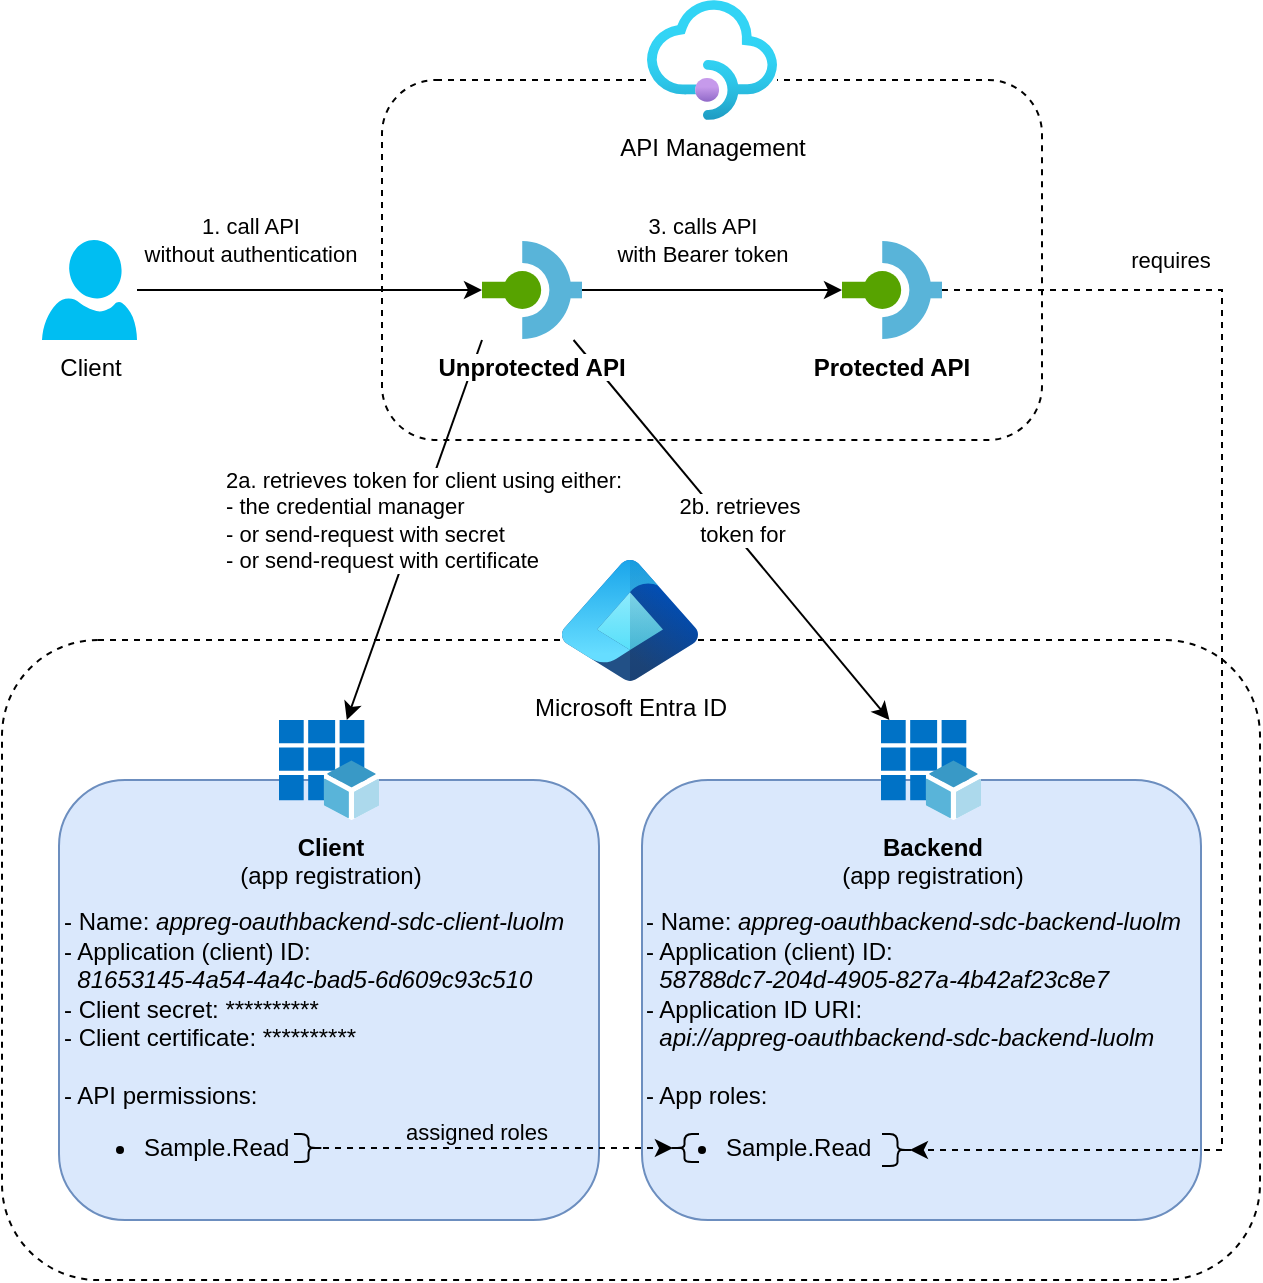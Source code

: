 <mxfile version="28.0.6" pages="5">
  <diagram name="overview" id="v-fH6MzNMlpos3FZSHfg">
    <mxGraphModel dx="1426" dy="841" grid="1" gridSize="10" guides="1" tooltips="1" connect="1" arrows="1" fold="1" page="1" pageScale="1" pageWidth="827" pageHeight="1169" math="0" shadow="0">
      <root>
        <mxCell id="0" />
        <mxCell id="1" parent="0" />
        <mxCell id="c-z1gGyClp4EE-uFw3N3-7" value="" style="rounded=1;whiteSpace=wrap;html=1;dashed=1;" parent="1" vertex="1">
          <mxGeometry x="110" y="390" width="629" height="320" as="geometry" />
        </mxCell>
        <mxCell id="c-z1gGyClp4EE-uFw3N3-1" value="" style="rounded=1;whiteSpace=wrap;html=1;dashed=1;" parent="1" vertex="1">
          <mxGeometry x="300" y="110" width="330" height="180" as="geometry" />
        </mxCell>
        <mxCell id="c-z1gGyClp4EE-uFw3N3-2" value="API Management" style="image;aspect=fixed;html=1;points=[];align=center;fontSize=12;image=img/lib/azure2/app_services/API_Management_Services.svg;imageBackground=default;" parent="1" vertex="1">
          <mxGeometry x="432.5" y="70" width="65" height="60" as="geometry" />
        </mxCell>
        <mxCell id="c-z1gGyClp4EE-uFw3N3-3" value="Protected API" style="shape=image;verticalLabelPosition=bottom;labelBackgroundColor=default;verticalAlign=top;aspect=fixed;imageAspect=0;image=data:image/svg+xml,PHN2ZyB4bWxucz0iaHR0cDovL3d3dy53My5vcmcvMjAwMC9zdmciIHZpZXdCb3g9IjAgMCA1MCA1MCI+JiN4YTsgICAgPHBhdGggZmlsbD0iIzU3YTMwMCIgZD0iTTAgMjAuODRoMTkuNTV2OC4zMkgweiIvPiYjeGE7ICAgIDxwYXRoIGZpbGw9IiM1OWI0ZDkiIGQ9Ik00MS42OCAyMC44NGgxMC4yNnY4LjMySDQxLjY4eiIvPiYjeGE7ICAgIDxjaXJjbGUgZmlsbD0iIzU3YTMwMCIgcj0iOS40NiIgY3k9IjI1IiBjeD0iMjAuMTIiLz4mI3hhOyAgICA8cGF0aCBmaWxsPSIjNTliNGQ5IiBkPSJNMjAuMTIuNDh2MTAuOTZhMSAxIDAgMCAxIDAgMjcuMTR2MTAuOTZhMSAxIDAgMCAwIDAtNDkuMDVaIi8+JiN4YTs8L3N2Zz4=;imageBackground=none;fontStyle=1" parent="1" vertex="1">
          <mxGeometry x="530" y="190" width="50" height="50" as="geometry" />
        </mxCell>
        <mxCell id="c-z1gGyClp4EE-uFw3N3-19" value="2b. retrieves&amp;nbsp;&lt;div&gt;token for&lt;/div&gt;" style="rounded=0;orthogonalLoop=1;jettySize=auto;html=1;" parent="1" source="cBrDTxg3P6peZgdaZP9S-1" target="c-z1gGyClp4EE-uFw3N3-5" edge="1">
          <mxGeometry x="-0.004" y="7" relative="1" as="geometry">
            <mxPoint x="280" y="320" as="sourcePoint" />
            <mxPoint as="offset" />
          </mxGeometry>
        </mxCell>
        <mxCell id="c-z1gGyClp4EE-uFw3N3-20" value="2a. retrieves token for client using either:&lt;div&gt;- the&amp;nbsp;&lt;span style=&quot;background-color: light-dark(#ffffff, var(--ge-dark-color, #121212)); color: light-dark(rgb(0, 0, 0), rgb(255, 255, 255));&quot;&gt;credential manager&lt;/span&gt;&lt;/div&gt;&lt;div&gt;- or send-request with secret&lt;/div&gt;&lt;div&gt;- or send-request with certificate&lt;/div&gt;" style="rounded=0;orthogonalLoop=1;jettySize=auto;html=1;exitX=0;exitY=1;exitDx=0;exitDy=0;align=left;" parent="1" source="cBrDTxg3P6peZgdaZP9S-1" target="c-z1gGyClp4EE-uFw3N3-10" edge="1">
          <mxGeometry x="0.273" y="-92" relative="1" as="geometry">
            <mxPoint x="220" y="330" as="sourcePoint" />
            <mxPoint as="offset" />
          </mxGeometry>
        </mxCell>
        <mxCell id="c-z1gGyClp4EE-uFw3N3-21" value="3. calls API&lt;div&gt;with Bearer token&lt;/div&gt;" style="edgeStyle=orthogonalEdgeStyle;rounded=0;orthogonalLoop=1;jettySize=auto;html=1;" parent="1" source="cBrDTxg3P6peZgdaZP9S-1" target="c-z1gGyClp4EE-uFw3N3-3" edge="1">
          <mxGeometry x="-0.077" y="25" relative="1" as="geometry">
            <mxPoint as="offset" />
          </mxGeometry>
        </mxCell>
        <mxCell id="c-z1gGyClp4EE-uFw3N3-6" value="Client" style="verticalLabelPosition=bottom;html=1;verticalAlign=top;align=center;strokeColor=none;fillColor=#00BEF2;shape=mxgraph.azure.user;fontStyle=0;labelBackgroundColor=default;" parent="1" vertex="1">
          <mxGeometry x="130" y="190" width="47.5" height="50" as="geometry" />
        </mxCell>
        <mxCell id="c-z1gGyClp4EE-uFw3N3-8" value="&lt;div&gt;- Name:&amp;nbsp;&lt;span style=&quot;background-color: transparent;&quot;&gt;&lt;i&gt;appreg-oauthbackend-sdc-backend-luolm&lt;/i&gt;&lt;/span&gt;&lt;/div&gt;- Application (client) ID:&amp;nbsp;&lt;div&gt;&amp;nbsp;&amp;nbsp;&lt;span style=&quot;background-color: transparent;&quot;&gt;&lt;i&gt;58788dc7-204d-4905-827a-4b42af23c8e7&lt;/i&gt;&lt;/span&gt;&lt;/div&gt;&lt;div&gt;- Application ID URI:&amp;nbsp;&lt;br&gt;&lt;i&gt;&amp;nbsp;&amp;nbsp;&lt;/i&gt;&lt;span style=&quot;background-color: transparent;&quot;&gt;&lt;i&gt;api://appreg-oauthbackend-sdc-backend-luolm&lt;/i&gt;&lt;/span&gt;&lt;/div&gt;&lt;div&gt;&lt;br&gt;&lt;/div&gt;&lt;div&gt;- App roles:&lt;/div&gt;&lt;div&gt;&lt;ul&gt;&lt;li&gt;Sample.Read&lt;/li&gt;&lt;/ul&gt;&lt;div&gt;&lt;br&gt;&lt;/div&gt;&lt;/div&gt;" style="rounded=1;whiteSpace=wrap;html=1;fillColor=#dae8fc;strokeColor=#6c8ebf;align=left;verticalAlign=bottom;" parent="1" vertex="1">
          <mxGeometry x="430" y="460" width="279.5" height="220" as="geometry" />
        </mxCell>
        <mxCell id="c-z1gGyClp4EE-uFw3N3-5" value="Backend&lt;div&gt;&lt;span style=&quot;font-weight: normal;&quot;&gt;(app registration)&lt;/span&gt;&lt;/div&gt;" style="image;sketch=0;aspect=fixed;html=1;points=[];align=center;fontSize=12;image=img/lib/mscae/App_Registrations.svg;fontStyle=1;labelBackgroundColor=none;" parent="1" vertex="1">
          <mxGeometry x="549.5" y="430" width="50" height="50" as="geometry" />
        </mxCell>
        <mxCell id="c-z1gGyClp4EE-uFw3N3-9" value="&lt;div&gt;- Name:&amp;nbsp;&lt;span style=&quot;background-color: transparent;&quot;&gt;&lt;i&gt;appreg-oauthbackend-sdc-client-luolm&lt;/i&gt;&lt;/span&gt;&lt;/div&gt;- Application (client) ID:&amp;nbsp;&lt;div&gt;&amp;nbsp;&amp;nbsp;&lt;span style=&quot;background-color: transparent;&quot;&gt;&lt;i&gt;81653145-4a54-4a4c-bad5-6d609c93c510&lt;/i&gt;&lt;/span&gt;&lt;/div&gt;&lt;div&gt;- Client secret: **********&lt;/div&gt;&lt;div&gt;- Client certificate: **********&lt;/div&gt;&lt;div&gt;&lt;br&gt;&lt;/div&gt;&lt;div&gt;- API permissions:&lt;/div&gt;&lt;div&gt;&lt;ul&gt;&lt;li&gt;Sample.Read&lt;/li&gt;&lt;/ul&gt;&lt;/div&gt;&lt;div&gt;&lt;br&gt;&lt;/div&gt;" style="rounded=1;whiteSpace=wrap;html=1;fillColor=#dae8fc;strokeColor=#6c8ebf;align=left;verticalAlign=bottom;" parent="1" vertex="1">
          <mxGeometry x="138.5" y="460" width="270" height="220" as="geometry" />
        </mxCell>
        <mxCell id="c-z1gGyClp4EE-uFw3N3-10" value="Client&lt;div&gt;&lt;span style=&quot;font-weight: normal;&quot;&gt;(app registration)&lt;/span&gt;&lt;/div&gt;" style="image;sketch=0;aspect=fixed;html=1;points=[];align=center;fontSize=12;image=img/lib/mscae/App_Registrations.svg;fontStyle=1;labelBackgroundColor=none;" parent="1" vertex="1">
          <mxGeometry x="248.5" y="430" width="50" height="50" as="geometry" />
        </mxCell>
        <mxCell id="c-z1gGyClp4EE-uFw3N3-13" value="" style="shape=curlyBracket;whiteSpace=wrap;html=1;rounded=1;flipH=1;labelPosition=right;verticalLabelPosition=middle;align=left;verticalAlign=middle;" parent="1" vertex="1">
          <mxGeometry x="256" y="637" width="14.5" height="14" as="geometry" />
        </mxCell>
        <mxCell id="c-z1gGyClp4EE-uFw3N3-15" value="" style="shape=curlyBracket;whiteSpace=wrap;html=1;rounded=1;labelPosition=left;verticalLabelPosition=middle;align=right;verticalAlign=middle;" parent="1" vertex="1">
          <mxGeometry x="444" y="637" width="14.5" height="14" as="geometry" />
        </mxCell>
        <mxCell id="c-z1gGyClp4EE-uFw3N3-16" value="assigned roles" style="edgeStyle=orthogonalEdgeStyle;rounded=0;orthogonalLoop=1;jettySize=auto;html=1;entryX=0.1;entryY=0.5;entryDx=0;entryDy=0;entryPerimeter=0;dashed=1;labelBackgroundColor=none;" parent="1" source="c-z1gGyClp4EE-uFw3N3-13" target="c-z1gGyClp4EE-uFw3N3-15" edge="1">
          <mxGeometry x="-0.123" y="9" relative="1" as="geometry">
            <mxPoint y="1" as="offset" />
          </mxGeometry>
        </mxCell>
        <mxCell id="c-z1gGyClp4EE-uFw3N3-17" value="" style="shape=curlyBracket;whiteSpace=wrap;html=1;rounded=1;flipH=1;labelPosition=right;verticalLabelPosition=middle;align=left;verticalAlign=middle;" parent="1" vertex="1">
          <mxGeometry x="550" y="637" width="15.5" height="16" as="geometry" />
        </mxCell>
        <mxCell id="c-z1gGyClp4EE-uFw3N3-18" value="requires" style="edgeStyle=orthogonalEdgeStyle;rounded=0;orthogonalLoop=1;jettySize=auto;html=1;entryX=0.1;entryY=0.5;entryDx=0;entryDy=0;entryPerimeter=0;dashed=1;" parent="1" source="c-z1gGyClp4EE-uFw3N3-3" target="c-z1gGyClp4EE-uFw3N3-17" edge="1">
          <mxGeometry x="-0.686" y="15" relative="1" as="geometry">
            <Array as="points">
              <mxPoint x="720" y="215" />
              <mxPoint x="720" y="645" />
            </Array>
            <mxPoint as="offset" />
          </mxGeometry>
        </mxCell>
        <mxCell id="cBrDTxg3P6peZgdaZP9S-2" value="1. call API&lt;div&gt;without authentication&lt;/div&gt;" style="edgeStyle=orthogonalEdgeStyle;rounded=0;orthogonalLoop=1;jettySize=auto;html=1;" parent="1" source="c-z1gGyClp4EE-uFw3N3-6" target="cBrDTxg3P6peZgdaZP9S-1" edge="1">
          <mxGeometry x="-0.345" y="25" relative="1" as="geometry">
            <mxPoint as="offset" />
            <mxPoint x="178" y="215" as="sourcePoint" />
            <mxPoint x="565" y="215" as="targetPoint" />
          </mxGeometry>
        </mxCell>
        <mxCell id="cBrDTxg3P6peZgdaZP9S-1" value="Unprotected API" style="shape=image;verticalLabelPosition=bottom;labelBackgroundColor=default;verticalAlign=top;aspect=fixed;imageAspect=0;image=data:image/svg+xml,PHN2ZyB4bWxucz0iaHR0cDovL3d3dy53My5vcmcvMjAwMC9zdmciIHZpZXdCb3g9IjAgMCA1MCA1MCI+JiN4YTsgICAgPHBhdGggZmlsbD0iIzU3YTMwMCIgZD0iTTAgMjAuODRoMTkuNTV2OC4zMkgweiIvPiYjeGE7ICAgIDxwYXRoIGZpbGw9IiM1OWI0ZDkiIGQ9Ik00MS42OCAyMC44NGgxMC4yNnY4LjMySDQxLjY4eiIvPiYjeGE7ICAgIDxjaXJjbGUgZmlsbD0iIzU3YTMwMCIgcj0iOS40NiIgY3k9IjI1IiBjeD0iMjAuMTIiLz4mI3hhOyAgICA8cGF0aCBmaWxsPSIjNTliNGQ5IiBkPSJNMjAuMTIuNDh2MTAuOTZhMSAxIDAgMCAxIDAgMjcuMTR2MTAuOTZhMSAxIDAgMCAwIDAtNDkuMDVaIi8+JiN4YTs8L3N2Zz4=;imageBackground=none;fontStyle=1" parent="1" vertex="1">
          <mxGeometry x="350" y="190" width="50" height="50" as="geometry" />
        </mxCell>
        <mxCell id="c-z1gGyClp4EE-uFw3N3-4" value="Microsoft Entra ID" style="image;aspect=fixed;html=1;points=[];align=center;fontSize=12;image=img/lib/azure2/other/Entra_Identity.svg;" parent="1" vertex="1">
          <mxGeometry x="390" y="350" width="68" height="60.44" as="geometry" />
        </mxCell>
      </root>
    </mxGraphModel>
  </diagram>
  <diagram name="without-authentication" id="KevnOSe8uPVK3kimokcO">
    <mxGraphModel dx="815" dy="481" grid="1" gridSize="10" guides="1" tooltips="1" connect="1" arrows="1" fold="1" page="1" pageScale="1" pageWidth="827" pageHeight="1169" math="0" shadow="0">
      <root>
        <mxCell id="SDoTEkgOmAo_s1_UZNhC-0" />
        <mxCell id="SDoTEkgOmAo_s1_UZNhC-1" parent="SDoTEkgOmAo_s1_UZNhC-0" />
        <mxCell id="SDoTEkgOmAo_s1_UZNhC-2" value="" style="shape=umlLifeline;perimeter=lifelinePerimeter;whiteSpace=wrap;html=1;container=1;dropTarget=0;collapsible=0;recursiveResize=0;outlineConnect=0;portConstraint=eastwest;newEdgeStyle={&quot;curved&quot;:0,&quot;rounded&quot;:0};participant=umlActor;" vertex="1" parent="SDoTEkgOmAo_s1_UZNhC-1">
          <mxGeometry x="40" y="80" width="20" height="190" as="geometry" />
        </mxCell>
        <mxCell id="SDoTEkgOmAo_s1_UZNhC-3" value="Protected API&lt;div&gt;&lt;i&gt;(API Management)&lt;/i&gt;&lt;/div&gt;" style="shape=umlLifeline;perimeter=lifelinePerimeter;whiteSpace=wrap;html=1;container=1;dropTarget=0;collapsible=0;recursiveResize=0;outlineConnect=0;portConstraint=eastwest;newEdgeStyle={&quot;curved&quot;:0,&quot;rounded&quot;:0};" vertex="1" parent="SDoTEkgOmAo_s1_UZNhC-1">
          <mxGeometry x="287.5" y="80" width="110" height="190" as="geometry" />
        </mxCell>
        <mxCell id="SDoTEkgOmAo_s1_UZNhC-4" value="" style="html=1;points=[[0,0,0,0,5],[0,1,0,0,-5],[1,0,0,0,5],[1,1,0,0,-5]];perimeter=orthogonalPerimeter;outlineConnect=0;targetShapes=umlLifeline;portConstraint=eastwest;newEdgeStyle={&quot;curved&quot;:0,&quot;rounded&quot;:0};" vertex="1" parent="SDoTEkgOmAo_s1_UZNhC-3">
          <mxGeometry x="50" y="105" width="10" height="40" as="geometry" />
        </mxCell>
        <mxCell id="SDoTEkgOmAo_s1_UZNhC-7" value="Unrotected API&lt;div&gt;&lt;i&gt;(API Management)&lt;/i&gt;&lt;/div&gt;" style="shape=umlLifeline;perimeter=lifelinePerimeter;whiteSpace=wrap;html=1;container=1;dropTarget=0;collapsible=0;recursiveResize=0;outlineConnect=0;portConstraint=eastwest;newEdgeStyle={&quot;curved&quot;:0,&quot;rounded&quot;:0};" vertex="1" parent="SDoTEkgOmAo_s1_UZNhC-1">
          <mxGeometry x="160" y="80" width="110" height="190" as="geometry" />
        </mxCell>
        <mxCell id="SDoTEkgOmAo_s1_UZNhC-8" value="" style="html=1;points=[[0,0,0,0,5],[0,1,0,0,-5],[1,0,0,0,5],[1,1,0,0,-5]];perimeter=orthogonalPerimeter;outlineConnect=0;targetShapes=umlLifeline;portConstraint=eastwest;newEdgeStyle={&quot;curved&quot;:0,&quot;rounded&quot;:0};" vertex="1" parent="SDoTEkgOmAo_s1_UZNhC-7">
          <mxGeometry x="50" y="80" width="10" height="90" as="geometry" />
        </mxCell>
        <mxCell id="SDoTEkgOmAo_s1_UZNhC-9" value="GET /without-authentication" style="html=1;verticalAlign=bottom;endArrow=block;curved=0;rounded=0;entryX=0;entryY=0;entryDx=0;entryDy=5;" edge="1" parent="SDoTEkgOmAo_s1_UZNhC-1" source="SDoTEkgOmAo_s1_UZNhC-2" target="SDoTEkgOmAo_s1_UZNhC-8">
          <mxGeometry x="-0.004" relative="1" as="geometry">
            <mxPoint x="140" y="165" as="sourcePoint" />
            <mxPoint as="offset" />
          </mxGeometry>
        </mxCell>
        <mxCell id="SDoTEkgOmAo_s1_UZNhC-10" value="401 Unauthorized" style="html=1;verticalAlign=bottom;endArrow=open;dashed=1;endSize=8;curved=0;rounded=0;exitX=0;exitY=1;exitDx=0;exitDy=-5;" edge="1" parent="SDoTEkgOmAo_s1_UZNhC-1" source="SDoTEkgOmAo_s1_UZNhC-8" target="SDoTEkgOmAo_s1_UZNhC-2">
          <mxGeometry relative="1" as="geometry">
            <mxPoint x="140" y="235" as="targetPoint" />
          </mxGeometry>
        </mxCell>
        <mxCell id="SDoTEkgOmAo_s1_UZNhC-11" value="401 Unauthorized" style="html=1;verticalAlign=bottom;endArrow=open;dashed=1;endSize=8;curved=0;rounded=0;exitX=0;exitY=1;exitDx=0;exitDy=-5;" edge="1" parent="SDoTEkgOmAo_s1_UZNhC-1" source="SDoTEkgOmAo_s1_UZNhC-4" target="SDoTEkgOmAo_s1_UZNhC-8">
          <mxGeometry relative="1" as="geometry">
            <mxPoint x="260" y="345" as="targetPoint" />
          </mxGeometry>
        </mxCell>
        <mxCell id="SDoTEkgOmAo_s1_UZNhC-12" value="GET" style="html=1;verticalAlign=bottom;endArrow=block;curved=0;rounded=0;entryX=0;entryY=0;entryDx=0;entryDy=5;" edge="1" parent="SDoTEkgOmAo_s1_UZNhC-1" source="SDoTEkgOmAo_s1_UZNhC-8" target="SDoTEkgOmAo_s1_UZNhC-4">
          <mxGeometry relative="1" as="geometry">
            <mxPoint x="260" y="275" as="sourcePoint" />
          </mxGeometry>
        </mxCell>
      </root>
    </mxGraphModel>
  </diagram>
  <diagram name="credential-manager" id="e_4XBq-jittrBkoRFaAu">
    <mxGraphModel dx="1188" dy="701" grid="1" gridSize="10" guides="1" tooltips="1" connect="1" arrows="1" fold="1" page="1" pageScale="1" pageWidth="827" pageHeight="1169" math="0" shadow="0">
      <root>
        <mxCell id="-7wcxMzF_2Zg92gLCawP-0" />
        <mxCell id="-7wcxMzF_2Zg92gLCawP-1" parent="-7wcxMzF_2Zg92gLCawP-0" />
        <mxCell id="-7wcxMzF_2Zg92gLCawP-2" value="" style="shape=umlLifeline;perimeter=lifelinePerimeter;whiteSpace=wrap;html=1;container=1;dropTarget=0;collapsible=0;recursiveResize=0;outlineConnect=0;portConstraint=eastwest;newEdgeStyle={&quot;curved&quot;:0,&quot;rounded&quot;:0};participant=umlActor;" vertex="1" parent="-7wcxMzF_2Zg92gLCawP-1">
          <mxGeometry x="20" y="80" width="20" height="400" as="geometry" />
        </mxCell>
        <mxCell id="-7wcxMzF_2Zg92gLCawP-3" value="Protected API&lt;div&gt;&lt;i&gt;(API Management)&lt;/i&gt;&lt;/div&gt;" style="shape=umlLifeline;perimeter=lifelinePerimeter;whiteSpace=wrap;html=1;container=1;dropTarget=0;collapsible=0;recursiveResize=0;outlineConnect=0;portConstraint=eastwest;newEdgeStyle={&quot;curved&quot;:0,&quot;rounded&quot;:0};" vertex="1" parent="-7wcxMzF_2Zg92gLCawP-1">
          <mxGeometry x="287.5" y="80" width="110" height="400" as="geometry" />
        </mxCell>
        <mxCell id="-7wcxMzF_2Zg92gLCawP-4" value="" style="html=1;points=[[0,0,0,0,5],[0,1,0,0,-5],[1,0,0,0,5],[1,1,0,0,-5]];perimeter=orthogonalPerimeter;outlineConnect=0;targetShapes=umlLifeline;portConstraint=eastwest;newEdgeStyle={&quot;curved&quot;:0,&quot;rounded&quot;:0};" vertex="1" parent="-7wcxMzF_2Zg92gLCawP-3">
          <mxGeometry x="50" y="320" width="10" height="40" as="geometry" />
        </mxCell>
        <mxCell id="-7wcxMzF_2Zg92gLCawP-5" value="Credential Manager&lt;div&gt;&lt;i&gt;(API Management)&lt;/i&gt;&lt;/div&gt;" style="shape=umlLifeline;perimeter=lifelinePerimeter;whiteSpace=wrap;html=1;container=1;dropTarget=0;collapsible=0;recursiveResize=0;outlineConnect=0;portConstraint=eastwest;newEdgeStyle={&quot;curved&quot;:0,&quot;rounded&quot;:0};" vertex="1" parent="-7wcxMzF_2Zg92gLCawP-1">
          <mxGeometry x="413" y="80" width="127" height="400" as="geometry" />
        </mxCell>
        <mxCell id="F5zAozDiTsI9lOzsHRhq-1" value="" style="html=1;points=[[0,0,0,0,5],[0,1,0,0,-5],[1,0,0,0,5],[1,1,0,0,-5]];perimeter=orthogonalPerimeter;outlineConnect=0;targetShapes=umlLifeline;portConstraint=eastwest;newEdgeStyle={&quot;curved&quot;:0,&quot;rounded&quot;:0};" vertex="1" parent="-7wcxMzF_2Zg92gLCawP-5">
          <mxGeometry x="58.5" y="110" width="10" height="180" as="geometry" />
        </mxCell>
        <mxCell id="-7wcxMzF_2Zg92gLCawP-7" value="Unrotected API&lt;div&gt;&lt;i&gt;(API Management)&lt;/i&gt;&lt;/div&gt;" style="shape=umlLifeline;perimeter=lifelinePerimeter;whiteSpace=wrap;html=1;container=1;dropTarget=0;collapsible=0;recursiveResize=0;outlineConnect=0;portConstraint=eastwest;newEdgeStyle={&quot;curved&quot;:0,&quot;rounded&quot;:0};" vertex="1" parent="-7wcxMzF_2Zg92gLCawP-1">
          <mxGeometry x="160" y="80" width="110" height="400" as="geometry" />
        </mxCell>
        <mxCell id="-7wcxMzF_2Zg92gLCawP-8" value="" style="html=1;points=[[0,0,0,0,5],[0,1,0,0,-5],[1,0,0,0,5],[1,1,0,0,-5]];perimeter=orthogonalPerimeter;outlineConnect=0;targetShapes=umlLifeline;portConstraint=eastwest;newEdgeStyle={&quot;curved&quot;:0,&quot;rounded&quot;:0};" vertex="1" parent="-7wcxMzF_2Zg92gLCawP-7">
          <mxGeometry x="50" y="80" width="10" height="300" as="geometry" />
        </mxCell>
        <mxCell id="-7wcxMzF_2Zg92gLCawP-9" value="GET /send-request-with-secret" style="html=1;verticalAlign=bottom;endArrow=block;curved=0;rounded=0;entryX=0;entryY=0;entryDx=0;entryDy=5;" edge="1" parent="-7wcxMzF_2Zg92gLCawP-1" source="-7wcxMzF_2Zg92gLCawP-2" target="-7wcxMzF_2Zg92gLCawP-8">
          <mxGeometry x="-0.004" relative="1" as="geometry">
            <mxPoint x="140" y="165" as="sourcePoint" />
            <mxPoint as="offset" />
          </mxGeometry>
        </mxCell>
        <mxCell id="-7wcxMzF_2Zg92gLCawP-10" value="200 OK" style="html=1;verticalAlign=bottom;endArrow=open;dashed=1;endSize=8;curved=0;rounded=0;exitX=0;exitY=1;exitDx=0;exitDy=-5;" edge="1" parent="-7wcxMzF_2Zg92gLCawP-1" source="-7wcxMzF_2Zg92gLCawP-8" target="-7wcxMzF_2Zg92gLCawP-2">
          <mxGeometry relative="1" as="geometry">
            <mxPoint x="140" y="235" as="targetPoint" />
          </mxGeometry>
        </mxCell>
        <mxCell id="-7wcxMzF_2Zg92gLCawP-11" value="200 OK" style="html=1;verticalAlign=bottom;endArrow=open;dashed=1;endSize=8;curved=0;rounded=0;exitX=0;exitY=1;exitDx=0;exitDy=-5;" edge="1" parent="-7wcxMzF_2Zg92gLCawP-1" source="-7wcxMzF_2Zg92gLCawP-4" target="-7wcxMzF_2Zg92gLCawP-8">
          <mxGeometry relative="1" as="geometry">
            <mxPoint x="260" y="345" as="targetPoint" />
          </mxGeometry>
        </mxCell>
        <mxCell id="-7wcxMzF_2Zg92gLCawP-12" value="GET (access token)" style="html=1;verticalAlign=bottom;endArrow=block;curved=0;rounded=0;entryX=0;entryY=0;entryDx=0;entryDy=5;" edge="1" parent="-7wcxMzF_2Zg92gLCawP-1" source="-7wcxMzF_2Zg92gLCawP-8" target="-7wcxMzF_2Zg92gLCawP-4">
          <mxGeometry relative="1" as="geometry">
            <mxPoint x="260" y="275" as="sourcePoint" />
          </mxGeometry>
        </mxCell>
        <mxCell id="IXa3jHAwRnMDQM0k7663-0" value="Backend app registration&lt;div&gt;&lt;i&gt;(Entra ID)&lt;/i&gt;&lt;/div&gt;" style="shape=umlLifeline;perimeter=lifelinePerimeter;whiteSpace=wrap;html=1;container=1;dropTarget=0;collapsible=0;recursiveResize=0;outlineConnect=0;portConstraint=eastwest;newEdgeStyle={&quot;curved&quot;:0,&quot;rounded&quot;:0};" vertex="1" parent="-7wcxMzF_2Zg92gLCawP-1">
          <mxGeometry x="590" y="80" width="147" height="400" as="geometry" />
        </mxCell>
        <mxCell id="zQYeEFQXa482Er5OiZqX-0" value="" style="html=1;points=[[0,0,0,0,5],[0,1,0,0,-5],[1,0,0,0,5],[1,1,0,0,-5]];perimeter=orthogonalPerimeter;outlineConnect=0;targetShapes=umlLifeline;portConstraint=eastwest;newEdgeStyle={&quot;curved&quot;:0,&quot;rounded&quot;:0};" vertex="1" parent="IXa3jHAwRnMDQM0k7663-0">
          <mxGeometry x="68" y="170" width="10" height="40" as="geometry" />
        </mxCell>
        <mxCell id="F5zAozDiTsI9lOzsHRhq-0" value="if token not cached" style="shape=umlFrame;whiteSpace=wrap;html=1;pointerEvents=0;width=125;height=20;" vertex="1" parent="-7wcxMzF_2Zg92gLCawP-1">
          <mxGeometry x="450" y="210" width="240" height="143" as="geometry" />
        </mxCell>
        <mxCell id="F5zAozDiTsI9lOzsHRhq-2" value="Get token using policy&lt;div&gt;get-authorization-context&lt;/div&gt;" style="html=1;verticalAlign=bottom;endArrow=block;curved=0;rounded=0;entryX=0;entryY=0;entryDx=0;entryDy=5;" edge="1" target="F5zAozDiTsI9lOzsHRhq-1" parent="-7wcxMzF_2Zg92gLCawP-1">
          <mxGeometry relative="1" as="geometry">
            <mxPoint x="220" y="195" as="sourcePoint" />
          </mxGeometry>
        </mxCell>
        <mxCell id="F5zAozDiTsI9lOzsHRhq-3" value="access token" style="html=1;verticalAlign=bottom;endArrow=open;dashed=1;endSize=8;curved=0;rounded=0;exitX=0;exitY=1;exitDx=0;exitDy=-5;" edge="1" source="F5zAozDiTsI9lOzsHRhq-1" parent="-7wcxMzF_2Zg92gLCawP-1" target="-7wcxMzF_2Zg92gLCawP-8">
          <mxGeometry relative="1" as="geometry">
            <mxPoint x="413" y="265" as="targetPoint" />
          </mxGeometry>
        </mxCell>
        <mxCell id="zQYeEFQXa482Er5OiZqX-1" value="Get token (client id, secret, scope)" style="html=1;verticalAlign=bottom;endArrow=block;curved=0;rounded=0;entryX=0;entryY=0;entryDx=0;entryDy=5;" edge="1" target="zQYeEFQXa482Er5OiZqX-0" parent="-7wcxMzF_2Zg92gLCawP-1" source="F5zAozDiTsI9lOzsHRhq-1">
          <mxGeometry relative="1" as="geometry">
            <mxPoint x="588" y="245" as="sourcePoint" />
          </mxGeometry>
        </mxCell>
        <mxCell id="zQYeEFQXa482Er5OiZqX-2" value="access token" style="html=1;verticalAlign=bottom;endArrow=open;dashed=1;endSize=8;curved=0;rounded=0;exitX=0;exitY=1;exitDx=0;exitDy=-5;" edge="1" source="zQYeEFQXa482Er5OiZqX-0" parent="-7wcxMzF_2Zg92gLCawP-1" target="F5zAozDiTsI9lOzsHRhq-1">
          <mxGeometry relative="1" as="geometry">
            <mxPoint x="588" y="315" as="targetPoint" />
          </mxGeometry>
        </mxCell>
        <mxCell id="RBUR_AFP5Pt6cn9FlUsL-0" value="" style="html=1;points=[[0,0,0,0,5],[0,1,0,0,-5],[1,0,0,0,5],[1,1,0,0,-5]];perimeter=orthogonalPerimeter;outlineConnect=0;targetShapes=umlLifeline;portConstraint=eastwest;newEdgeStyle={&quot;curved&quot;:0,&quot;rounded&quot;:0};" vertex="1" parent="-7wcxMzF_2Zg92gLCawP-1">
          <mxGeometry x="477" y="312" width="10" height="30" as="geometry" />
        </mxCell>
        <mxCell id="RBUR_AFP5Pt6cn9FlUsL-1" value="cache token" style="html=1;align=left;spacingLeft=2;endArrow=block;rounded=0;edgeStyle=orthogonalEdgeStyle;curved=0;rounded=0;" edge="1" parent="-7wcxMzF_2Zg92gLCawP-1" target="RBUR_AFP5Pt6cn9FlUsL-0">
          <mxGeometry relative="1" as="geometry">
            <mxPoint x="482" y="302" as="sourcePoint" />
            <Array as="points">
              <mxPoint x="482" y="302" />
              <mxPoint x="512" y="302" />
              <mxPoint x="512" y="322" />
            </Array>
          </mxGeometry>
        </mxCell>
      </root>
    </mxGraphModel>
  </diagram>
  <diagram name="send-request-with-secret" id="T999v1JWD-zuzra6A1x7">
    <mxGraphModel dx="274" dy="162" grid="1" gridSize="10" guides="1" tooltips="1" connect="1" arrows="1" fold="1" page="1" pageScale="1" pageWidth="827" pageHeight="1169" math="0" shadow="0">
      <root>
        <mxCell id="MTBBnn2Q58c1l2iHvtrN-0" />
        <mxCell id="MTBBnn2Q58c1l2iHvtrN-1" parent="MTBBnn2Q58c1l2iHvtrN-0" />
        <mxCell id="MTBBnn2Q58c1l2iHvtrN-2" value="" style="shape=umlLifeline;perimeter=lifelinePerimeter;whiteSpace=wrap;html=1;container=1;dropTarget=0;collapsible=0;recursiveResize=0;outlineConnect=0;portConstraint=eastwest;newEdgeStyle={&quot;curved&quot;:0,&quot;rounded&quot;:0};participant=umlActor;" vertex="1" parent="MTBBnn2Q58c1l2iHvtrN-1">
          <mxGeometry x="20" y="80" width="20" height="340" as="geometry" />
        </mxCell>
        <mxCell id="MTBBnn2Q58c1l2iHvtrN-3" value="Protected API&lt;div&gt;&lt;i&gt;(API Management)&lt;/i&gt;&lt;/div&gt;" style="shape=umlLifeline;perimeter=lifelinePerimeter;whiteSpace=wrap;html=1;container=1;dropTarget=0;collapsible=0;recursiveResize=0;outlineConnect=0;portConstraint=eastwest;newEdgeStyle={&quot;curved&quot;:0,&quot;rounded&quot;:0};" vertex="1" parent="MTBBnn2Q58c1l2iHvtrN-1">
          <mxGeometry x="287.5" y="80" width="110" height="340" as="geometry" />
        </mxCell>
        <mxCell id="0RmOqdITF_pL-Moo39bk-4" value="" style="html=1;points=[[0,0,0,0,5],[0,1,0,0,-5],[1,0,0,0,5],[1,1,0,0,-5]];perimeter=orthogonalPerimeter;outlineConnect=0;targetShapes=umlLifeline;portConstraint=eastwest;newEdgeStyle={&quot;curved&quot;:0,&quot;rounded&quot;:0};" vertex="1" parent="MTBBnn2Q58c1l2iHvtrN-3">
          <mxGeometry x="50" y="270" width="10" height="40" as="geometry" />
        </mxCell>
        <mxCell id="MTBBnn2Q58c1l2iHvtrN-7" value="Backend app registration&lt;div&gt;&lt;i&gt;(Entra ID)&lt;/i&gt;&lt;/div&gt;" style="shape=umlLifeline;perimeter=lifelinePerimeter;whiteSpace=wrap;html=1;container=1;dropTarget=0;collapsible=0;recursiveResize=0;outlineConnect=0;portConstraint=eastwest;newEdgeStyle={&quot;curved&quot;:0,&quot;rounded&quot;:0};" vertex="1" parent="MTBBnn2Q58c1l2iHvtrN-1">
          <mxGeometry x="413" y="80" width="147" height="340" as="geometry" />
        </mxCell>
        <mxCell id="0RmOqdITF_pL-Moo39bk-8" value="" style="html=1;points=[[0,0,0,0,5],[0,1,0,0,-5],[1,0,0,0,5],[1,1,0,0,-5]];perimeter=orthogonalPerimeter;outlineConnect=0;targetShapes=umlLifeline;portConstraint=eastwest;newEdgeStyle={&quot;curved&quot;:0,&quot;rounded&quot;:0};" vertex="1" parent="MTBBnn2Q58c1l2iHvtrN-7">
          <mxGeometry x="68.5" y="140" width="10" height="40" as="geometry" />
        </mxCell>
        <mxCell id="0RmOqdITF_pL-Moo39bk-0" value="Unrotected API&lt;div&gt;&lt;i&gt;(API Management)&lt;/i&gt;&lt;/div&gt;" style="shape=umlLifeline;perimeter=lifelinePerimeter;whiteSpace=wrap;html=1;container=1;dropTarget=0;collapsible=0;recursiveResize=0;outlineConnect=0;portConstraint=eastwest;newEdgeStyle={&quot;curved&quot;:0,&quot;rounded&quot;:0};" vertex="1" parent="MTBBnn2Q58c1l2iHvtrN-1">
          <mxGeometry x="160" y="80" width="110" height="340" as="geometry" />
        </mxCell>
        <mxCell id="0RmOqdITF_pL-Moo39bk-1" value="" style="html=1;points=[[0,0,0,0,5],[0,1,0,0,-5],[1,0,0,0,5],[1,1,0,0,-5]];perimeter=orthogonalPerimeter;outlineConnect=0;targetShapes=umlLifeline;portConstraint=eastwest;newEdgeStyle={&quot;curved&quot;:0,&quot;rounded&quot;:0};" vertex="1" parent="0RmOqdITF_pL-Moo39bk-0">
          <mxGeometry x="50" y="80" width="10" height="240" as="geometry" />
        </mxCell>
        <mxCell id="0RmOqdITF_pL-Moo39bk-2" value="GET /send-request-with-secret" style="html=1;verticalAlign=bottom;endArrow=block;curved=0;rounded=0;entryX=0;entryY=0;entryDx=0;entryDy=5;" edge="1" target="0RmOqdITF_pL-Moo39bk-1" parent="MTBBnn2Q58c1l2iHvtrN-1" source="MTBBnn2Q58c1l2iHvtrN-2">
          <mxGeometry x="-0.004" relative="1" as="geometry">
            <mxPoint x="140" y="165" as="sourcePoint" />
            <mxPoint as="offset" />
          </mxGeometry>
        </mxCell>
        <mxCell id="0RmOqdITF_pL-Moo39bk-3" value="200 OK" style="html=1;verticalAlign=bottom;endArrow=open;dashed=1;endSize=8;curved=0;rounded=0;exitX=0;exitY=1;exitDx=0;exitDy=-5;" edge="1" source="0RmOqdITF_pL-Moo39bk-1" parent="MTBBnn2Q58c1l2iHvtrN-1" target="MTBBnn2Q58c1l2iHvtrN-2">
          <mxGeometry relative="1" as="geometry">
            <mxPoint x="140" y="235" as="targetPoint" />
          </mxGeometry>
        </mxCell>
        <mxCell id="0RmOqdITF_pL-Moo39bk-6" value="200 OK" style="html=1;verticalAlign=bottom;endArrow=open;dashed=1;endSize=8;curved=0;rounded=0;exitX=0;exitY=1;exitDx=0;exitDy=-5;" edge="1" source="0RmOqdITF_pL-Moo39bk-4" parent="MTBBnn2Q58c1l2iHvtrN-1" target="0RmOqdITF_pL-Moo39bk-1">
          <mxGeometry relative="1" as="geometry">
            <mxPoint x="260" y="345" as="targetPoint" />
          </mxGeometry>
        </mxCell>
        <mxCell id="0RmOqdITF_pL-Moo39bk-5" value="GET (access token)" style="html=1;verticalAlign=bottom;endArrow=block;curved=0;rounded=0;entryX=0;entryY=0;entryDx=0;entryDy=5;" edge="1" target="0RmOqdITF_pL-Moo39bk-4" parent="MTBBnn2Q58c1l2iHvtrN-1" source="0RmOqdITF_pL-Moo39bk-1">
          <mxGeometry relative="1" as="geometry">
            <mxPoint x="260" y="275" as="sourcePoint" />
          </mxGeometry>
        </mxCell>
        <mxCell id="0RmOqdITF_pL-Moo39bk-7" value="if token not cached" style="shape=umlFrame;whiteSpace=wrap;html=1;pointerEvents=0;width=125;height=20;" vertex="1" parent="MTBBnn2Q58c1l2iHvtrN-1">
          <mxGeometry x="185" y="180" width="335" height="140" as="geometry" />
        </mxCell>
        <mxCell id="0RmOqdITF_pL-Moo39bk-9" value="Get token (client id, secret, scope)" style="html=1;verticalAlign=bottom;endArrow=block;curved=0;rounded=0;entryX=0;entryY=0;entryDx=0;entryDy=5;" edge="1" target="0RmOqdITF_pL-Moo39bk-8" parent="MTBBnn2Q58c1l2iHvtrN-1" source="0RmOqdITF_pL-Moo39bk-1">
          <mxGeometry relative="1" as="geometry">
            <mxPoint x="390" y="205" as="sourcePoint" />
          </mxGeometry>
        </mxCell>
        <mxCell id="0RmOqdITF_pL-Moo39bk-10" value="access token" style="html=1;verticalAlign=bottom;endArrow=open;dashed=1;endSize=8;curved=0;rounded=0;exitX=0;exitY=1;exitDx=0;exitDy=-5;" edge="1" source="0RmOqdITF_pL-Moo39bk-8" parent="MTBBnn2Q58c1l2iHvtrN-1" target="0RmOqdITF_pL-Moo39bk-1">
          <mxGeometry relative="1" as="geometry">
            <mxPoint x="390" y="275" as="targetPoint" />
          </mxGeometry>
        </mxCell>
        <mxCell id="DG36szIiAkqgeyOre-zb-0" value="" style="html=1;points=[[0,0,0,0,5],[0,1,0,0,-5],[1,0,0,0,5],[1,1,0,0,-5]];perimeter=orthogonalPerimeter;outlineConnect=0;targetShapes=umlLifeline;portConstraint=eastwest;newEdgeStyle={&quot;curved&quot;:0,&quot;rounded&quot;:0};" vertex="1" parent="MTBBnn2Q58c1l2iHvtrN-1">
          <mxGeometry x="215" y="280" width="10" height="30" as="geometry" />
        </mxCell>
        <mxCell id="DG36szIiAkqgeyOre-zb-1" value="cache token" style="html=1;align=left;spacingLeft=2;endArrow=block;rounded=0;edgeStyle=orthogonalEdgeStyle;curved=0;rounded=0;" edge="1" target="DG36szIiAkqgeyOre-zb-0" parent="MTBBnn2Q58c1l2iHvtrN-1">
          <mxGeometry relative="1" as="geometry">
            <mxPoint x="220" y="270" as="sourcePoint" />
            <Array as="points">
              <mxPoint x="220" y="270" />
              <mxPoint x="250" y="270" />
              <mxPoint x="250" y="290" />
            </Array>
          </mxGeometry>
        </mxCell>
      </root>
    </mxGraphModel>
  </diagram>
  <diagram name="send-request-with-certificate" id="o4E1ss7p2MrgFZY0mwYA">
    <mxGraphModel dx="1188" dy="701" grid="1" gridSize="10" guides="1" tooltips="1" connect="1" arrows="1" fold="1" page="1" pageScale="1" pageWidth="827" pageHeight="1169" math="0" shadow="0">
      <root>
        <mxCell id="-4lEJ_geIK8xlLHNkzah-0" />
        <mxCell id="-4lEJ_geIK8xlLHNkzah-1" parent="-4lEJ_geIK8xlLHNkzah-0" />
        <mxCell id="-4lEJ_geIK8xlLHNkzah-2" value="" style="shape=umlLifeline;perimeter=lifelinePerimeter;whiteSpace=wrap;html=1;container=1;dropTarget=0;collapsible=0;recursiveResize=0;outlineConnect=0;portConstraint=eastwest;newEdgeStyle={&quot;curved&quot;:0,&quot;rounded&quot;:0};participant=umlActor;" vertex="1" parent="-4lEJ_geIK8xlLHNkzah-1">
          <mxGeometry x="20" y="80" width="20" height="410" as="geometry" />
        </mxCell>
        <mxCell id="-4lEJ_geIK8xlLHNkzah-3" value="Protected API&lt;div&gt;&lt;i&gt;(API Management)&lt;/i&gt;&lt;/div&gt;" style="shape=umlLifeline;perimeter=lifelinePerimeter;whiteSpace=wrap;html=1;container=1;dropTarget=0;collapsible=0;recursiveResize=0;outlineConnect=0;portConstraint=eastwest;newEdgeStyle={&quot;curved&quot;:0,&quot;rounded&quot;:0};" vertex="1" parent="-4lEJ_geIK8xlLHNkzah-1">
          <mxGeometry x="287.5" y="80" width="110" height="410" as="geometry" />
        </mxCell>
        <mxCell id="-4lEJ_geIK8xlLHNkzah-4" value="" style="html=1;points=[[0,0,0,0,5],[0,1,0,0,-5],[1,0,0,0,5],[1,1,0,0,-5]];perimeter=orthogonalPerimeter;outlineConnect=0;targetShapes=umlLifeline;portConstraint=eastwest;newEdgeStyle={&quot;curved&quot;:0,&quot;rounded&quot;:0};" vertex="1" parent="-4lEJ_geIK8xlLHNkzah-3">
          <mxGeometry x="50" y="340" width="10" height="40" as="geometry" />
        </mxCell>
        <mxCell id="-4lEJ_geIK8xlLHNkzah-5" value="Backend app registration&lt;div&gt;&lt;i&gt;(Entra ID)&lt;/i&gt;&lt;/div&gt;" style="shape=umlLifeline;perimeter=lifelinePerimeter;whiteSpace=wrap;html=1;container=1;dropTarget=0;collapsible=0;recursiveResize=0;outlineConnect=0;portConstraint=eastwest;newEdgeStyle={&quot;curved&quot;:0,&quot;rounded&quot;:0};" vertex="1" parent="-4lEJ_geIK8xlLHNkzah-1">
          <mxGeometry x="413" y="80" width="147" height="410" as="geometry" />
        </mxCell>
        <mxCell id="-4lEJ_geIK8xlLHNkzah-6" value="" style="html=1;points=[[0,0,0,0,5],[0,1,0,0,-5],[1,0,0,0,5],[1,1,0,0,-5]];perimeter=orthogonalPerimeter;outlineConnect=0;targetShapes=umlLifeline;portConstraint=eastwest;newEdgeStyle={&quot;curved&quot;:0,&quot;rounded&quot;:0};" vertex="1" parent="-4lEJ_geIK8xlLHNkzah-5">
          <mxGeometry x="68.5" y="195" width="10" height="40" as="geometry" />
        </mxCell>
        <mxCell id="-4lEJ_geIK8xlLHNkzah-7" value="Unrotected API&lt;div&gt;&lt;i&gt;(API Management)&lt;/i&gt;&lt;/div&gt;" style="shape=umlLifeline;perimeter=lifelinePerimeter;whiteSpace=wrap;html=1;container=1;dropTarget=0;collapsible=0;recursiveResize=0;outlineConnect=0;portConstraint=eastwest;newEdgeStyle={&quot;curved&quot;:0,&quot;rounded&quot;:0};" vertex="1" parent="-4lEJ_geIK8xlLHNkzah-1">
          <mxGeometry x="160" y="80" width="110" height="410" as="geometry" />
        </mxCell>
        <mxCell id="-4lEJ_geIK8xlLHNkzah-8" value="" style="html=1;points=[[0,0,0,0,5],[0,1,0,0,-5],[1,0,0,0,5],[1,1,0,0,-5]];perimeter=orthogonalPerimeter;outlineConnect=0;targetShapes=umlLifeline;portConstraint=eastwest;newEdgeStyle={&quot;curved&quot;:0,&quot;rounded&quot;:0};" vertex="1" parent="-4lEJ_geIK8xlLHNkzah-7">
          <mxGeometry x="50" y="80" width="10" height="310" as="geometry" />
        </mxCell>
        <mxCell id="-4lEJ_geIK8xlLHNkzah-9" value="GET /send-request-with-certificate" style="html=1;verticalAlign=bottom;endArrow=block;curved=0;rounded=0;entryX=0;entryY=0;entryDx=0;entryDy=5;" edge="1" parent="-4lEJ_geIK8xlLHNkzah-1" source="-4lEJ_geIK8xlLHNkzah-2" target="-4lEJ_geIK8xlLHNkzah-8">
          <mxGeometry x="-0.004" relative="1" as="geometry">
            <mxPoint x="140" y="165" as="sourcePoint" />
            <mxPoint as="offset" />
          </mxGeometry>
        </mxCell>
        <mxCell id="-4lEJ_geIK8xlLHNkzah-10" value="200 OK" style="html=1;verticalAlign=bottom;endArrow=open;dashed=1;endSize=8;curved=0;rounded=0;exitX=0;exitY=1;exitDx=0;exitDy=-5;" edge="1" parent="-4lEJ_geIK8xlLHNkzah-1" source="-4lEJ_geIK8xlLHNkzah-8" target="-4lEJ_geIK8xlLHNkzah-2">
          <mxGeometry relative="1" as="geometry">
            <mxPoint x="140" y="235" as="targetPoint" />
          </mxGeometry>
        </mxCell>
        <mxCell id="-4lEJ_geIK8xlLHNkzah-11" value="200 OK" style="html=1;verticalAlign=bottom;endArrow=open;dashed=1;endSize=8;curved=0;rounded=0;exitX=0;exitY=1;exitDx=0;exitDy=-5;" edge="1" parent="-4lEJ_geIK8xlLHNkzah-1" source="-4lEJ_geIK8xlLHNkzah-4" target="-4lEJ_geIK8xlLHNkzah-8">
          <mxGeometry relative="1" as="geometry">
            <mxPoint x="260" y="345" as="targetPoint" />
          </mxGeometry>
        </mxCell>
        <mxCell id="-4lEJ_geIK8xlLHNkzah-12" value="GET (access token)" style="html=1;verticalAlign=bottom;endArrow=block;curved=0;rounded=0;entryX=0;entryY=0;entryDx=0;entryDy=5;" edge="1" parent="-4lEJ_geIK8xlLHNkzah-1" source="-4lEJ_geIK8xlLHNkzah-8" target="-4lEJ_geIK8xlLHNkzah-4">
          <mxGeometry relative="1" as="geometry">
            <mxPoint x="260" y="275" as="sourcePoint" />
          </mxGeometry>
        </mxCell>
        <mxCell id="-4lEJ_geIK8xlLHNkzah-13" value="if token not cached" style="shape=umlFrame;whiteSpace=wrap;html=1;pointerEvents=0;width=125;height=20;" vertex="1" parent="-4lEJ_geIK8xlLHNkzah-1">
          <mxGeometry x="185" y="180" width="325" height="210" as="geometry" />
        </mxCell>
        <mxCell id="-4lEJ_geIK8xlLHNkzah-14" value="Get token (client id, assertion, scope)" style="html=1;verticalAlign=bottom;endArrow=block;curved=0;rounded=0;entryX=0;entryY=0;entryDx=0;entryDy=5;" edge="1" parent="-4lEJ_geIK8xlLHNkzah-1" target="-4lEJ_geIK8xlLHNkzah-6">
          <mxGeometry relative="1" as="geometry">
            <mxPoint x="220" y="280" as="sourcePoint" />
          </mxGeometry>
        </mxCell>
        <mxCell id="-4lEJ_geIK8xlLHNkzah-15" value="access token" style="html=1;verticalAlign=bottom;endArrow=open;dashed=1;endSize=8;curved=0;rounded=0;exitX=0;exitY=1;exitDx=0;exitDy=-5;" edge="1" parent="-4lEJ_geIK8xlLHNkzah-1" source="-4lEJ_geIK8xlLHNkzah-6">
          <mxGeometry relative="1" as="geometry">
            <mxPoint x="220" y="310" as="targetPoint" />
          </mxGeometry>
        </mxCell>
        <mxCell id="-4lEJ_geIK8xlLHNkzah-16" value="" style="html=1;points=[[0,0,0,0,5],[0,1,0,0,-5],[1,0,0,0,5],[1,1,0,0,-5]];perimeter=orthogonalPerimeter;outlineConnect=0;targetShapes=umlLifeline;portConstraint=eastwest;newEdgeStyle={&quot;curved&quot;:0,&quot;rounded&quot;:0};" vertex="1" parent="-4lEJ_geIK8xlLHNkzah-1">
          <mxGeometry x="215" y="344" width="10" height="30" as="geometry" />
        </mxCell>
        <mxCell id="-4lEJ_geIK8xlLHNkzah-17" value="cache token" style="html=1;align=left;spacingLeft=2;endArrow=block;rounded=0;edgeStyle=orthogonalEdgeStyle;curved=0;rounded=0;" edge="1" parent="-4lEJ_geIK8xlLHNkzah-1" target="-4lEJ_geIK8xlLHNkzah-16">
          <mxGeometry relative="1" as="geometry">
            <mxPoint x="220" y="334" as="sourcePoint" />
            <Array as="points">
              <mxPoint x="220" y="334" />
              <mxPoint x="250" y="334" />
              <mxPoint x="250" y="354" />
            </Array>
          </mxGeometry>
        </mxCell>
        <mxCell id="-qjPRl6cXbTOUIKnWGcD-0" value="" style="html=1;points=[[0,0,0,0,5],[0,1,0,0,-5],[1,0,0,0,5],[1,1,0,0,-5]];perimeter=orthogonalPerimeter;outlineConnect=0;targetShapes=umlLifeline;portConstraint=eastwest;newEdgeStyle={&quot;curved&quot;:0,&quot;rounded&quot;:0};" vertex="1" parent="-4lEJ_geIK8xlLHNkzah-1">
          <mxGeometry x="215" y="230" width="10" height="30" as="geometry" />
        </mxCell>
        <mxCell id="-qjPRl6cXbTOUIKnWGcD-1" value="generate JWT assertion&lt;div&gt;and sign with certificate&lt;/div&gt;" style="html=1;align=left;spacingLeft=2;endArrow=block;rounded=0;edgeStyle=orthogonalEdgeStyle;curved=0;rounded=0;" edge="1" target="-qjPRl6cXbTOUIKnWGcD-0" parent="-4lEJ_geIK8xlLHNkzah-1">
          <mxGeometry relative="1" as="geometry">
            <mxPoint x="220" y="210" as="sourcePoint" />
            <Array as="points">
              <mxPoint x="220" y="220" />
              <mxPoint x="250" y="220" />
              <mxPoint x="250" y="240" />
            </Array>
          </mxGeometry>
        </mxCell>
      </root>
    </mxGraphModel>
  </diagram>
</mxfile>
